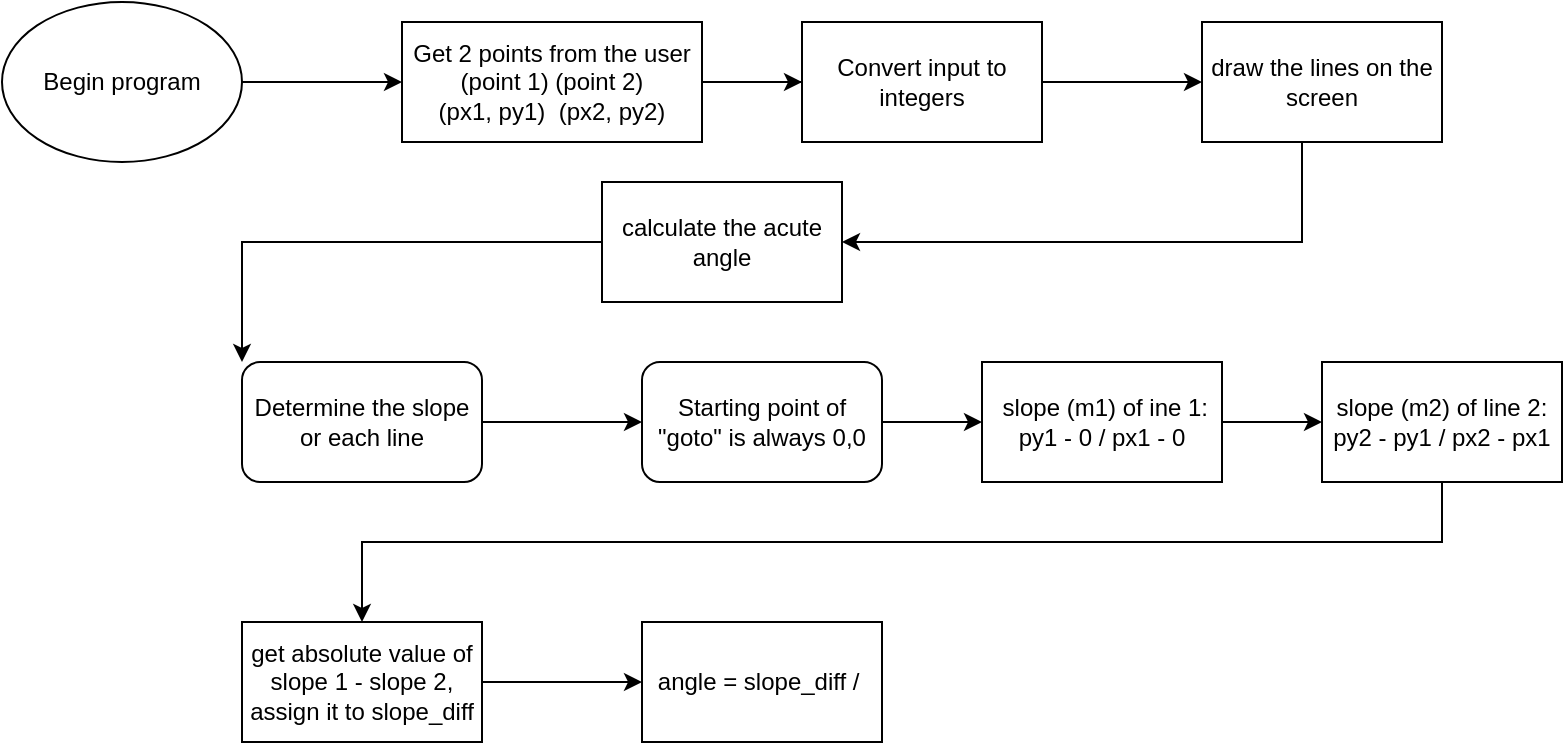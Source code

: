 <mxfile version="20.3.6" type="github">
  <diagram id="_EmCTCWS1lqvhxd-YoTF" name="Page-1">
    <mxGraphModel dx="841" dy="529" grid="1" gridSize="10" guides="1" tooltips="1" connect="1" arrows="1" fold="1" page="1" pageScale="1" pageWidth="850" pageHeight="1100" math="0" shadow="0">
      <root>
        <mxCell id="0" />
        <mxCell id="1" parent="0" />
        <mxCell id="38UYrBsicyJ7MNT3eMnk-3" value="" style="edgeStyle=orthogonalEdgeStyle;rounded=0;orthogonalLoop=1;jettySize=auto;html=1;" parent="1" source="38UYrBsicyJ7MNT3eMnk-1" target="38UYrBsicyJ7MNT3eMnk-2" edge="1">
          <mxGeometry relative="1" as="geometry" />
        </mxCell>
        <mxCell id="38UYrBsicyJ7MNT3eMnk-1" value="Begin program" style="ellipse;whiteSpace=wrap;html=1;" parent="1" vertex="1">
          <mxGeometry x="10" y="10" width="120" height="80" as="geometry" />
        </mxCell>
        <mxCell id="38UYrBsicyJ7MNT3eMnk-5" value="" style="edgeStyle=orthogonalEdgeStyle;rounded=0;orthogonalLoop=1;jettySize=auto;html=1;" parent="1" source="38UYrBsicyJ7MNT3eMnk-2" target="38UYrBsicyJ7MNT3eMnk-4" edge="1">
          <mxGeometry relative="1" as="geometry" />
        </mxCell>
        <mxCell id="HxaYz7vMxQxWTl2UJwOW-2" value="" style="edgeStyle=orthogonalEdgeStyle;rounded=0;orthogonalLoop=1;jettySize=auto;html=1;" edge="1" parent="1" source="38UYrBsicyJ7MNT3eMnk-2" target="HxaYz7vMxQxWTl2UJwOW-1">
          <mxGeometry relative="1" as="geometry" />
        </mxCell>
        <mxCell id="38UYrBsicyJ7MNT3eMnk-2" value="Get 2 points from the user (point 1) (point 2)&lt;br&gt;(px1, py1)&amp;nbsp; (px2, py2)" style="whiteSpace=wrap;html=1;" parent="1" vertex="1">
          <mxGeometry x="210" y="20" width="150" height="60" as="geometry" />
        </mxCell>
        <mxCell id="38UYrBsicyJ7MNT3eMnk-7" value="" style="edgeStyle=orthogonalEdgeStyle;rounded=0;orthogonalLoop=1;jettySize=auto;html=1;" parent="1" source="38UYrBsicyJ7MNT3eMnk-4" target="38UYrBsicyJ7MNT3eMnk-6" edge="1">
          <mxGeometry relative="1" as="geometry">
            <Array as="points">
              <mxPoint x="660" y="130" />
            </Array>
          </mxGeometry>
        </mxCell>
        <mxCell id="38UYrBsicyJ7MNT3eMnk-4" value="draw the lines on the screen" style="whiteSpace=wrap;html=1;" parent="1" vertex="1">
          <mxGeometry x="610" y="20" width="120" height="60" as="geometry" />
        </mxCell>
        <mxCell id="38UYrBsicyJ7MNT3eMnk-9" value="" style="edgeStyle=orthogonalEdgeStyle;rounded=0;orthogonalLoop=1;jettySize=auto;html=1;exitX=0.5;exitY=1;exitDx=0;exitDy=0;" parent="1" source="HxaYz7vMxQxWTl2UJwOW-3" target="38UYrBsicyJ7MNT3eMnk-8" edge="1">
          <mxGeometry relative="1" as="geometry">
            <Array as="points">
              <mxPoint x="390" y="220" />
            </Array>
          </mxGeometry>
        </mxCell>
        <mxCell id="38UYrBsicyJ7MNT3eMnk-11" style="edgeStyle=orthogonalEdgeStyle;rounded=0;orthogonalLoop=1;jettySize=auto;html=1;entryX=0;entryY=0;entryDx=0;entryDy=0;" parent="1" source="38UYrBsicyJ7MNT3eMnk-6" target="38UYrBsicyJ7MNT3eMnk-10" edge="1">
          <mxGeometry relative="1" as="geometry" />
        </mxCell>
        <mxCell id="38UYrBsicyJ7MNT3eMnk-6" value="calculate the acute angle" style="whiteSpace=wrap;html=1;" parent="1" vertex="1">
          <mxGeometry x="310" y="100" width="120" height="60" as="geometry" />
        </mxCell>
        <mxCell id="38UYrBsicyJ7MNT3eMnk-8" value="&amp;nbsp;slope (m1) of ine 1:&lt;br&gt;py1 - 0 / px1 - 0" style="whiteSpace=wrap;html=1;" parent="1" vertex="1">
          <mxGeometry x="500" y="190" width="120" height="60" as="geometry" />
        </mxCell>
        <mxCell id="38UYrBsicyJ7MNT3eMnk-13" value="" style="edgeStyle=orthogonalEdgeStyle;rounded=0;orthogonalLoop=1;jettySize=auto;html=1;exitX=1;exitY=0.5;exitDx=0;exitDy=0;" parent="1" source="38UYrBsicyJ7MNT3eMnk-8" target="38UYrBsicyJ7MNT3eMnk-12" edge="1">
          <mxGeometry relative="1" as="geometry" />
        </mxCell>
        <mxCell id="HxaYz7vMxQxWTl2UJwOW-4" value="" style="edgeStyle=orthogonalEdgeStyle;rounded=0;orthogonalLoop=1;jettySize=auto;html=1;" edge="1" parent="1" source="38UYrBsicyJ7MNT3eMnk-10" target="HxaYz7vMxQxWTl2UJwOW-3">
          <mxGeometry relative="1" as="geometry" />
        </mxCell>
        <mxCell id="38UYrBsicyJ7MNT3eMnk-10" value="Determine the slope or each line" style="rounded=1;whiteSpace=wrap;html=1;" parent="1" vertex="1">
          <mxGeometry x="130" y="190" width="120" height="60" as="geometry" />
        </mxCell>
        <mxCell id="HxaYz7vMxQxWTl2UJwOW-6" value="" style="edgeStyle=orthogonalEdgeStyle;rounded=0;orthogonalLoop=1;jettySize=auto;html=1;" edge="1" parent="1" source="38UYrBsicyJ7MNT3eMnk-12" target="HxaYz7vMxQxWTl2UJwOW-5">
          <mxGeometry relative="1" as="geometry">
            <Array as="points">
              <mxPoint x="730" y="280" />
              <mxPoint x="190" y="280" />
            </Array>
          </mxGeometry>
        </mxCell>
        <mxCell id="38UYrBsicyJ7MNT3eMnk-12" value="slope (m2) of line 2:&lt;br&gt;py2 - py1 / px2 - px1" style="whiteSpace=wrap;html=1;" parent="1" vertex="1">
          <mxGeometry x="670" y="190" width="120" height="60" as="geometry" />
        </mxCell>
        <mxCell id="HxaYz7vMxQxWTl2UJwOW-1" value="Convert input to integers" style="whiteSpace=wrap;html=1;" vertex="1" parent="1">
          <mxGeometry x="410" y="20" width="120" height="60" as="geometry" />
        </mxCell>
        <mxCell id="HxaYz7vMxQxWTl2UJwOW-3" value="Starting point of &quot;goto&quot; is always 0,0" style="whiteSpace=wrap;html=1;rounded=1;" vertex="1" parent="1">
          <mxGeometry x="330" y="190" width="120" height="60" as="geometry" />
        </mxCell>
        <mxCell id="HxaYz7vMxQxWTl2UJwOW-8" value="" style="edgeStyle=orthogonalEdgeStyle;rounded=0;orthogonalLoop=1;jettySize=auto;html=1;" edge="1" parent="1" source="HxaYz7vMxQxWTl2UJwOW-5" target="HxaYz7vMxQxWTl2UJwOW-7">
          <mxGeometry relative="1" as="geometry" />
        </mxCell>
        <mxCell id="HxaYz7vMxQxWTl2UJwOW-5" value="get absolute value of slope 1 - slope 2, assign it to slope_diff" style="whiteSpace=wrap;html=1;" vertex="1" parent="1">
          <mxGeometry x="130" y="320" width="120" height="60" as="geometry" />
        </mxCell>
        <mxCell id="HxaYz7vMxQxWTl2UJwOW-7" value="angle = slope_diff /&amp;nbsp;" style="whiteSpace=wrap;html=1;" vertex="1" parent="1">
          <mxGeometry x="330" y="320" width="120" height="60" as="geometry" />
        </mxCell>
      </root>
    </mxGraphModel>
  </diagram>
</mxfile>
